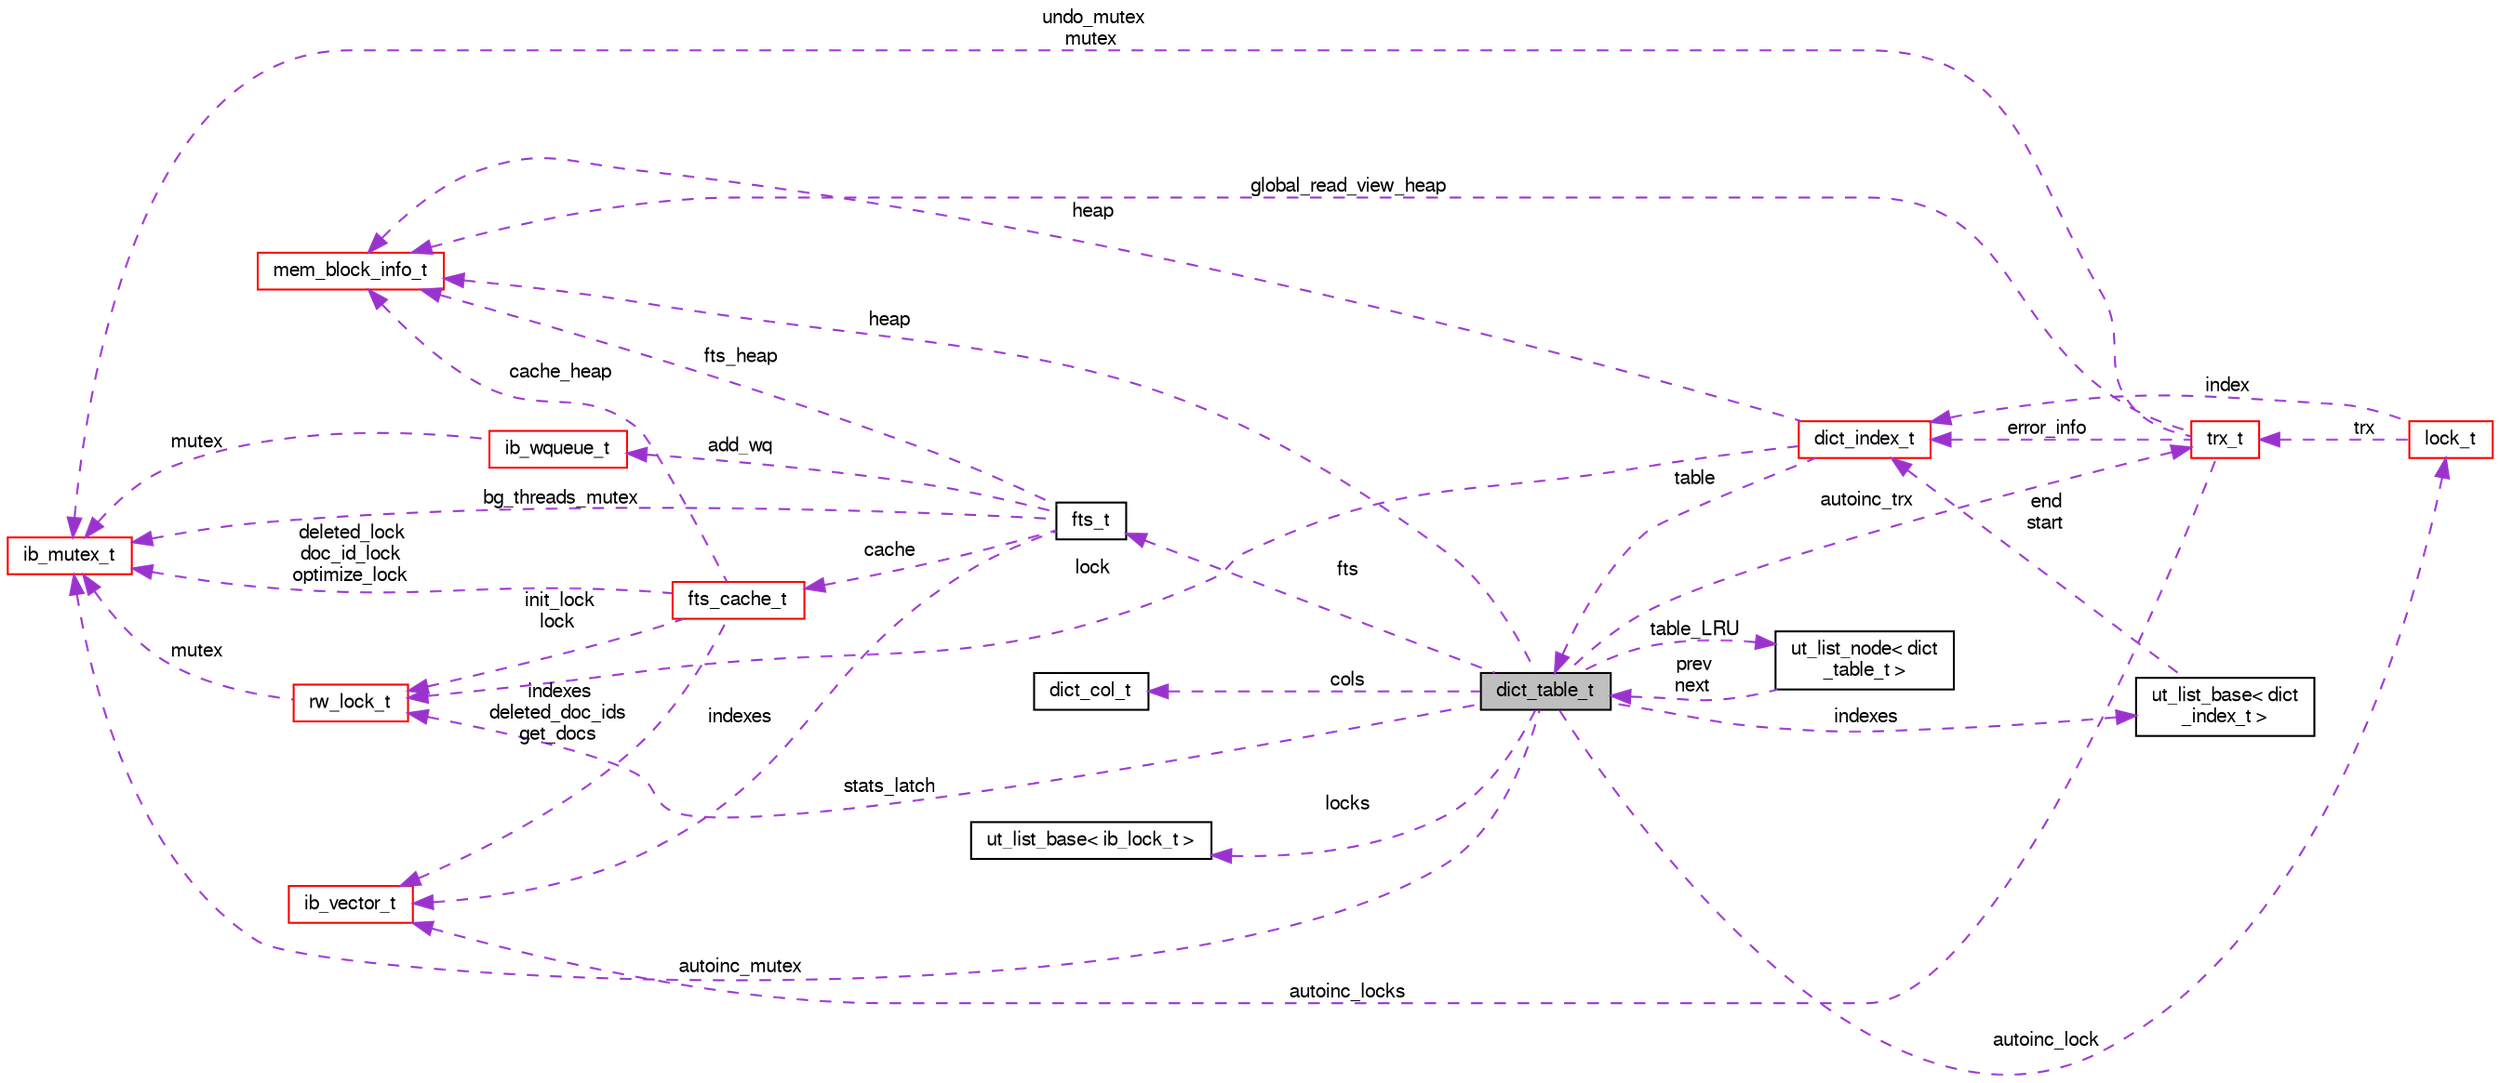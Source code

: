 digraph "dict_table_t"
{
  bgcolor="transparent";
  edge [fontname="FreeSans",fontsize="10",labelfontname="FreeSans",labelfontsize="10"];
  node [fontname="FreeSans",fontsize="10",shape=record];
  rankdir="LR";
  Node1 [label="dict_table_t",height=0.2,width=0.4,color="black", fillcolor="grey75", style="filled" fontcolor="black"];
  Node2 -> Node1 [dir="back",color="darkorchid3",fontsize="10",style="dashed",label=" locks" ,fontname="FreeSans"];
  Node2 [label="ut_list_base\< ib_lock_t \>",height=0.2,width=0.4,color="black",URL="$structut__list__base.html"];
  Node3 -> Node1 [dir="back",color="darkorchid3",fontsize="10",style="dashed",label=" indexes" ,fontname="FreeSans"];
  Node3 [label="ut_list_base\< dict\l_index_t \>",height=0.2,width=0.4,color="black",URL="$structut__list__base.html"];
  Node4 -> Node3 [dir="back",color="darkorchid3",fontsize="10",style="dashed",label=" end\nstart" ,fontname="FreeSans"];
  Node4 [label="dict_index_t",height=0.2,width=0.4,color="red",URL="$structdict__index__t.html"];
  Node1 -> Node4 [dir="back",color="darkorchid3",fontsize="10",style="dashed",label=" table" ,fontname="FreeSans"];
  Node5 -> Node4 [dir="back",color="darkorchid3",fontsize="10",style="dashed",label=" heap" ,fontname="FreeSans"];
  Node5 [label="mem_block_info_t",height=0.2,width=0.4,color="red",URL="$structmem__block__info__t.html"];
  Node6 -> Node4 [dir="back",color="darkorchid3",fontsize="10",style="dashed",label=" lock" ,fontname="FreeSans"];
  Node6 [label="rw_lock_t",height=0.2,width=0.4,color="red",URL="$structrw__lock__t.html"];
  Node7 -> Node6 [dir="back",color="darkorchid3",fontsize="10",style="dashed",label=" mutex" ,fontname="FreeSans"];
  Node7 [label="ib_mutex_t",height=0.2,width=0.4,color="red",URL="$structib__mutex__t.html"];
  Node8 -> Node1 [dir="back",color="darkorchid3",fontsize="10",style="dashed",label=" fts" ,fontname="FreeSans"];
  Node8 [label="fts_t",height=0.2,width=0.4,color="black",URL="$structfts__t.html"];
  Node9 -> Node8 [dir="back",color="darkorchid3",fontsize="10",style="dashed",label=" indexes" ,fontname="FreeSans"];
  Node9 [label="ib_vector_t",height=0.2,width=0.4,color="red",URL="$structib__vector__t.html"];
  Node10 -> Node8 [dir="back",color="darkorchid3",fontsize="10",style="dashed",label=" add_wq" ,fontname="FreeSans"];
  Node10 [label="ib_wqueue_t",height=0.2,width=0.4,color="red",URL="$structib__wqueue__t.html"];
  Node7 -> Node10 [dir="back",color="darkorchid3",fontsize="10",style="dashed",label=" mutex" ,fontname="FreeSans"];
  Node5 -> Node8 [dir="back",color="darkorchid3",fontsize="10",style="dashed",label=" fts_heap" ,fontname="FreeSans"];
  Node7 -> Node8 [dir="back",color="darkorchid3",fontsize="10",style="dashed",label=" bg_threads_mutex" ,fontname="FreeSans"];
  Node11 -> Node8 [dir="back",color="darkorchid3",fontsize="10",style="dashed",label=" cache" ,fontname="FreeSans"];
  Node11 [label="fts_cache_t",height=0.2,width=0.4,color="red",URL="$structfts__cache__t.html"];
  Node9 -> Node11 [dir="back",color="darkorchid3",fontsize="10",style="dashed",label=" indexes\ndeleted_doc_ids\nget_docs" ,fontname="FreeSans"];
  Node5 -> Node11 [dir="back",color="darkorchid3",fontsize="10",style="dashed",label=" cache_heap" ,fontname="FreeSans"];
  Node7 -> Node11 [dir="back",color="darkorchid3",fontsize="10",style="dashed",label=" deleted_lock\ndoc_id_lock\noptimize_lock" ,fontname="FreeSans"];
  Node6 -> Node11 [dir="back",color="darkorchid3",fontsize="10",style="dashed",label=" init_lock\nlock" ,fontname="FreeSans"];
  Node5 -> Node1 [dir="back",color="darkorchid3",fontsize="10",style="dashed",label=" heap" ,fontname="FreeSans"];
  Node12 -> Node1 [dir="back",color="darkorchid3",fontsize="10",style="dashed",label=" autoinc_trx" ,fontname="FreeSans"];
  Node12 [label="trx_t",height=0.2,width=0.4,color="red",URL="$structtrx__t.html"];
  Node9 -> Node12 [dir="back",color="darkorchid3",fontsize="10",style="dashed",label=" autoinc_locks" ,fontname="FreeSans"];
  Node4 -> Node12 [dir="back",color="darkorchid3",fontsize="10",style="dashed",label=" error_info" ,fontname="FreeSans"];
  Node5 -> Node12 [dir="back",color="darkorchid3",fontsize="10",style="dashed",label=" global_read_view_heap" ,fontname="FreeSans"];
  Node7 -> Node12 [dir="back",color="darkorchid3",fontsize="10",style="dashed",label=" undo_mutex\nmutex" ,fontname="FreeSans"];
  Node13 -> Node1 [dir="back",color="darkorchid3",fontsize="10",style="dashed",label=" table_LRU" ,fontname="FreeSans"];
  Node13 [label="ut_list_node\< dict\l_table_t \>",height=0.2,width=0.4,color="black",URL="$structut__list__node.html"];
  Node1 -> Node13 [dir="back",color="darkorchid3",fontsize="10",style="dashed",label=" prev\nnext" ,fontname="FreeSans"];
  Node7 -> Node1 [dir="back",color="darkorchid3",fontsize="10",style="dashed",label=" autoinc_mutex" ,fontname="FreeSans"];
  Node14 -> Node1 [dir="back",color="darkorchid3",fontsize="10",style="dashed",label=" cols" ,fontname="FreeSans"];
  Node14 [label="dict_col_t",height=0.2,width=0.4,color="black",URL="$structdict__col__t.html"];
  Node6 -> Node1 [dir="back",color="darkorchid3",fontsize="10",style="dashed",label=" stats_latch" ,fontname="FreeSans"];
  Node15 -> Node1 [dir="back",color="darkorchid3",fontsize="10",style="dashed",label=" autoinc_lock" ,fontname="FreeSans"];
  Node15 [label="lock_t",height=0.2,width=0.4,color="red",URL="$structlock__t.html"];
  Node4 -> Node15 [dir="back",color="darkorchid3",fontsize="10",style="dashed",label=" index" ,fontname="FreeSans"];
  Node12 -> Node15 [dir="back",color="darkorchid3",fontsize="10",style="dashed",label=" trx" ,fontname="FreeSans"];
}
